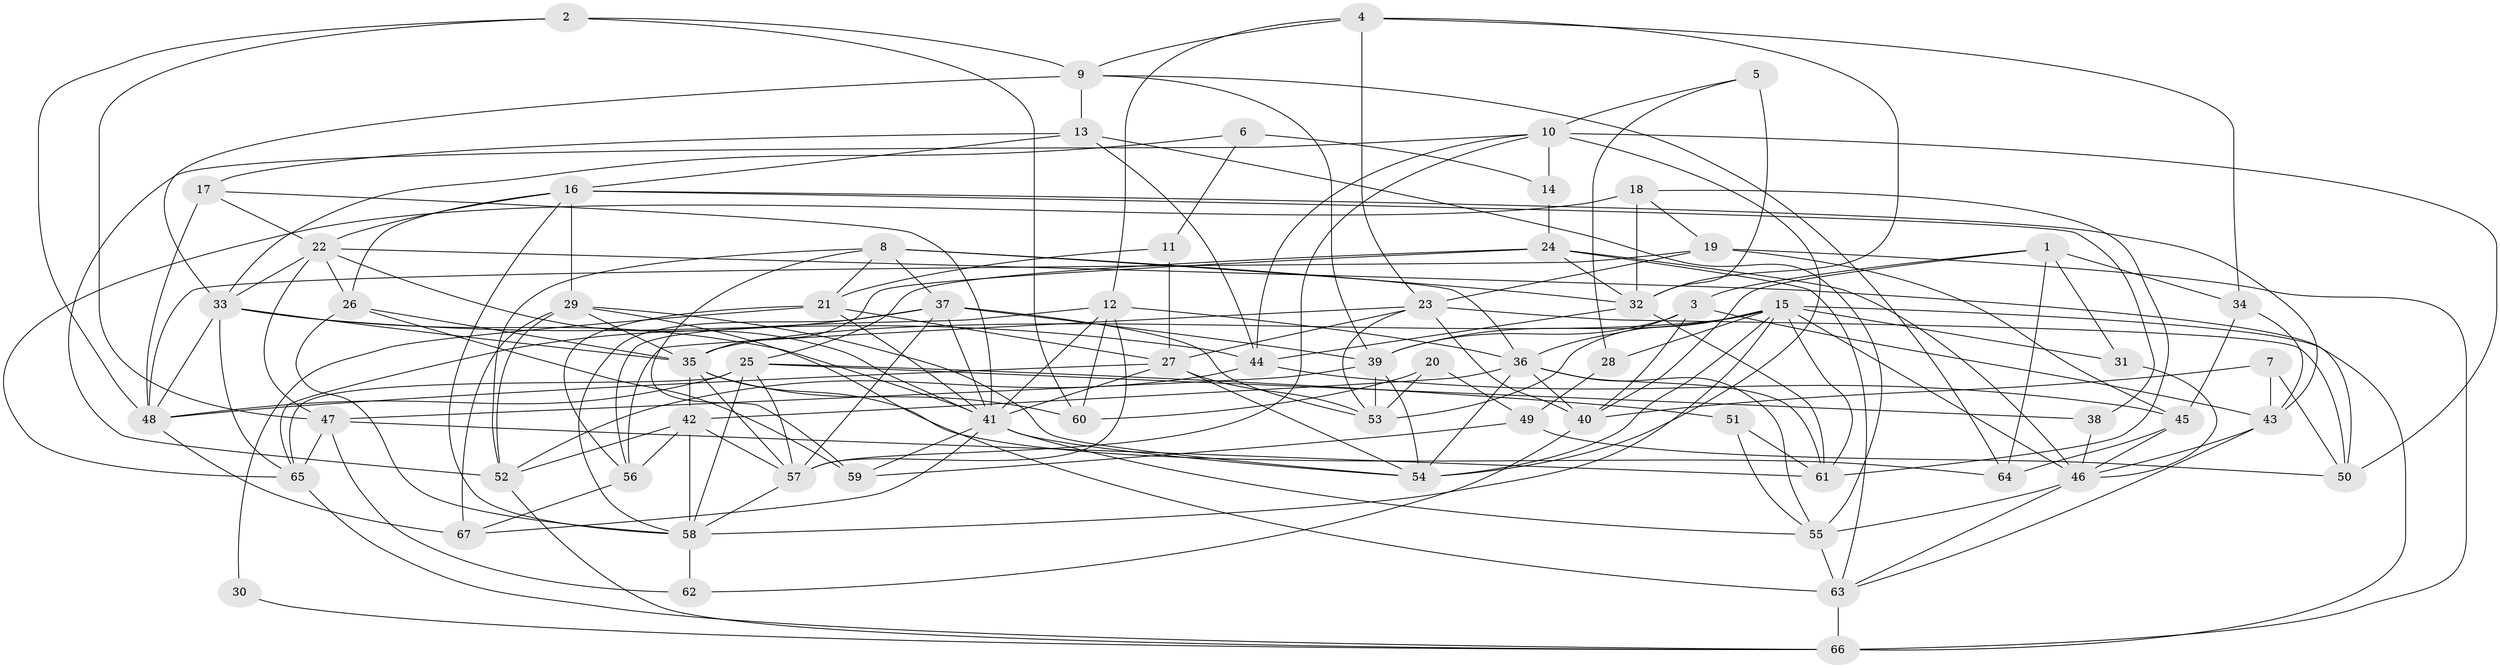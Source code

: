 // original degree distribution, {5: 0.21641791044776118, 4: 0.23880597014925373, 3: 0.26865671641791045, 6: 0.1044776119402985, 2: 0.13432835820895522, 7: 0.03731343283582089}
// Generated by graph-tools (version 1.1) at 2025/02/03/09/25 03:02:14]
// undirected, 67 vertices, 185 edges
graph export_dot {
graph [start="1"]
  node [color=gray90,style=filled];
  1;
  2;
  3;
  4;
  5;
  6;
  7;
  8;
  9;
  10;
  11;
  12;
  13;
  14;
  15;
  16;
  17;
  18;
  19;
  20;
  21;
  22;
  23;
  24;
  25;
  26;
  27;
  28;
  29;
  30;
  31;
  32;
  33;
  34;
  35;
  36;
  37;
  38;
  39;
  40;
  41;
  42;
  43;
  44;
  45;
  46;
  47;
  48;
  49;
  50;
  51;
  52;
  53;
  54;
  55;
  56;
  57;
  58;
  59;
  60;
  61;
  62;
  63;
  64;
  65;
  66;
  67;
  1 -- 3 [weight=1.0];
  1 -- 31 [weight=1.0];
  1 -- 34 [weight=1.0];
  1 -- 40 [weight=1.0];
  1 -- 64 [weight=1.0];
  2 -- 9 [weight=1.0];
  2 -- 47 [weight=1.0];
  2 -- 48 [weight=1.0];
  2 -- 60 [weight=1.0];
  3 -- 36 [weight=1.0];
  3 -- 39 [weight=1.0];
  3 -- 40 [weight=1.0];
  3 -- 43 [weight=1.0];
  4 -- 9 [weight=1.0];
  4 -- 12 [weight=1.0];
  4 -- 23 [weight=1.0];
  4 -- 32 [weight=1.0];
  4 -- 34 [weight=1.0];
  5 -- 10 [weight=1.0];
  5 -- 28 [weight=1.0];
  5 -- 32 [weight=2.0];
  6 -- 11 [weight=1.0];
  6 -- 14 [weight=1.0];
  6 -- 33 [weight=1.0];
  7 -- 40 [weight=1.0];
  7 -- 43 [weight=1.0];
  7 -- 50 [weight=1.0];
  8 -- 21 [weight=1.0];
  8 -- 32 [weight=1.0];
  8 -- 36 [weight=1.0];
  8 -- 37 [weight=1.0];
  8 -- 52 [weight=1.0];
  8 -- 59 [weight=1.0];
  9 -- 13 [weight=1.0];
  9 -- 33 [weight=1.0];
  9 -- 39 [weight=1.0];
  9 -- 64 [weight=1.0];
  10 -- 14 [weight=1.0];
  10 -- 44 [weight=1.0];
  10 -- 50 [weight=1.0];
  10 -- 52 [weight=1.0];
  10 -- 54 [weight=1.0];
  10 -- 57 [weight=1.0];
  11 -- 21 [weight=1.0];
  11 -- 27 [weight=1.0];
  12 -- 36 [weight=1.0];
  12 -- 41 [weight=1.0];
  12 -- 56 [weight=1.0];
  12 -- 57 [weight=1.0];
  12 -- 60 [weight=1.0];
  13 -- 16 [weight=1.0];
  13 -- 17 [weight=1.0];
  13 -- 44 [weight=1.0];
  13 -- 55 [weight=1.0];
  14 -- 24 [weight=1.0];
  15 -- 28 [weight=1.0];
  15 -- 31 [weight=1.0];
  15 -- 35 [weight=1.0];
  15 -- 39 [weight=1.0];
  15 -- 46 [weight=1.0];
  15 -- 53 [weight=1.0];
  15 -- 54 [weight=1.0];
  15 -- 58 [weight=1.0];
  15 -- 61 [weight=1.0];
  15 -- 66 [weight=1.0];
  16 -- 22 [weight=1.0];
  16 -- 26 [weight=1.0];
  16 -- 29 [weight=1.0];
  16 -- 38 [weight=1.0];
  16 -- 43 [weight=1.0];
  16 -- 58 [weight=1.0];
  17 -- 22 [weight=1.0];
  17 -- 41 [weight=1.0];
  17 -- 48 [weight=1.0];
  18 -- 19 [weight=1.0];
  18 -- 32 [weight=3.0];
  18 -- 61 [weight=1.0];
  18 -- 65 [weight=1.0];
  19 -- 23 [weight=1.0];
  19 -- 45 [weight=1.0];
  19 -- 48 [weight=1.0];
  19 -- 66 [weight=1.0];
  20 -- 49 [weight=1.0];
  20 -- 53 [weight=1.0];
  20 -- 60 [weight=1.0];
  21 -- 27 [weight=1.0];
  21 -- 30 [weight=1.0];
  21 -- 41 [weight=1.0];
  21 -- 56 [weight=1.0];
  22 -- 26 [weight=1.0];
  22 -- 33 [weight=1.0];
  22 -- 41 [weight=1.0];
  22 -- 47 [weight=1.0];
  22 -- 50 [weight=2.0];
  23 -- 27 [weight=1.0];
  23 -- 40 [weight=1.0];
  23 -- 50 [weight=2.0];
  23 -- 53 [weight=1.0];
  23 -- 56 [weight=1.0];
  24 -- 25 [weight=1.0];
  24 -- 32 [weight=1.0];
  24 -- 35 [weight=1.0];
  24 -- 46 [weight=1.0];
  24 -- 63 [weight=1.0];
  25 -- 38 [weight=1.0];
  25 -- 48 [weight=1.0];
  25 -- 51 [weight=1.0];
  25 -- 57 [weight=1.0];
  25 -- 58 [weight=1.0];
  25 -- 65 [weight=1.0];
  26 -- 35 [weight=1.0];
  26 -- 58 [weight=1.0];
  26 -- 59 [weight=1.0];
  27 -- 41 [weight=1.0];
  27 -- 48 [weight=2.0];
  27 -- 53 [weight=1.0];
  27 -- 54 [weight=1.0];
  28 -- 49 [weight=2.0];
  29 -- 35 [weight=1.0];
  29 -- 52 [weight=1.0];
  29 -- 54 [weight=1.0];
  29 -- 63 [weight=1.0];
  29 -- 67 [weight=1.0];
  30 -- 66 [weight=1.0];
  31 -- 46 [weight=1.0];
  32 -- 44 [weight=1.0];
  32 -- 61 [weight=1.0];
  33 -- 35 [weight=1.0];
  33 -- 41 [weight=1.0];
  33 -- 44 [weight=1.0];
  33 -- 48 [weight=1.0];
  33 -- 65 [weight=1.0];
  34 -- 43 [weight=1.0];
  34 -- 45 [weight=1.0];
  35 -- 42 [weight=1.0];
  35 -- 57 [weight=1.0];
  35 -- 60 [weight=1.0];
  35 -- 64 [weight=1.0];
  36 -- 40 [weight=1.0];
  36 -- 42 [weight=1.0];
  36 -- 54 [weight=1.0];
  36 -- 55 [weight=1.0];
  36 -- 61 [weight=1.0];
  37 -- 39 [weight=1.0];
  37 -- 41 [weight=2.0];
  37 -- 53 [weight=1.0];
  37 -- 57 [weight=1.0];
  37 -- 58 [weight=1.0];
  37 -- 65 [weight=1.0];
  38 -- 46 [weight=1.0];
  39 -- 47 [weight=1.0];
  39 -- 53 [weight=2.0];
  39 -- 54 [weight=1.0];
  40 -- 62 [weight=1.0];
  41 -- 54 [weight=1.0];
  41 -- 55 [weight=1.0];
  41 -- 59 [weight=1.0];
  41 -- 67 [weight=2.0];
  42 -- 52 [weight=1.0];
  42 -- 56 [weight=2.0];
  42 -- 57 [weight=1.0];
  42 -- 58 [weight=1.0];
  43 -- 46 [weight=1.0];
  43 -- 63 [weight=1.0];
  44 -- 45 [weight=1.0];
  44 -- 52 [weight=1.0];
  45 -- 46 [weight=1.0];
  45 -- 64 [weight=1.0];
  46 -- 55 [weight=1.0];
  46 -- 63 [weight=1.0];
  47 -- 61 [weight=1.0];
  47 -- 62 [weight=1.0];
  47 -- 65 [weight=2.0];
  48 -- 67 [weight=2.0];
  49 -- 50 [weight=1.0];
  49 -- 59 [weight=1.0];
  51 -- 55 [weight=1.0];
  51 -- 61 [weight=1.0];
  52 -- 66 [weight=1.0];
  55 -- 63 [weight=1.0];
  56 -- 67 [weight=1.0];
  57 -- 58 [weight=1.0];
  58 -- 62 [weight=1.0];
  63 -- 66 [weight=2.0];
  65 -- 66 [weight=1.0];
}
